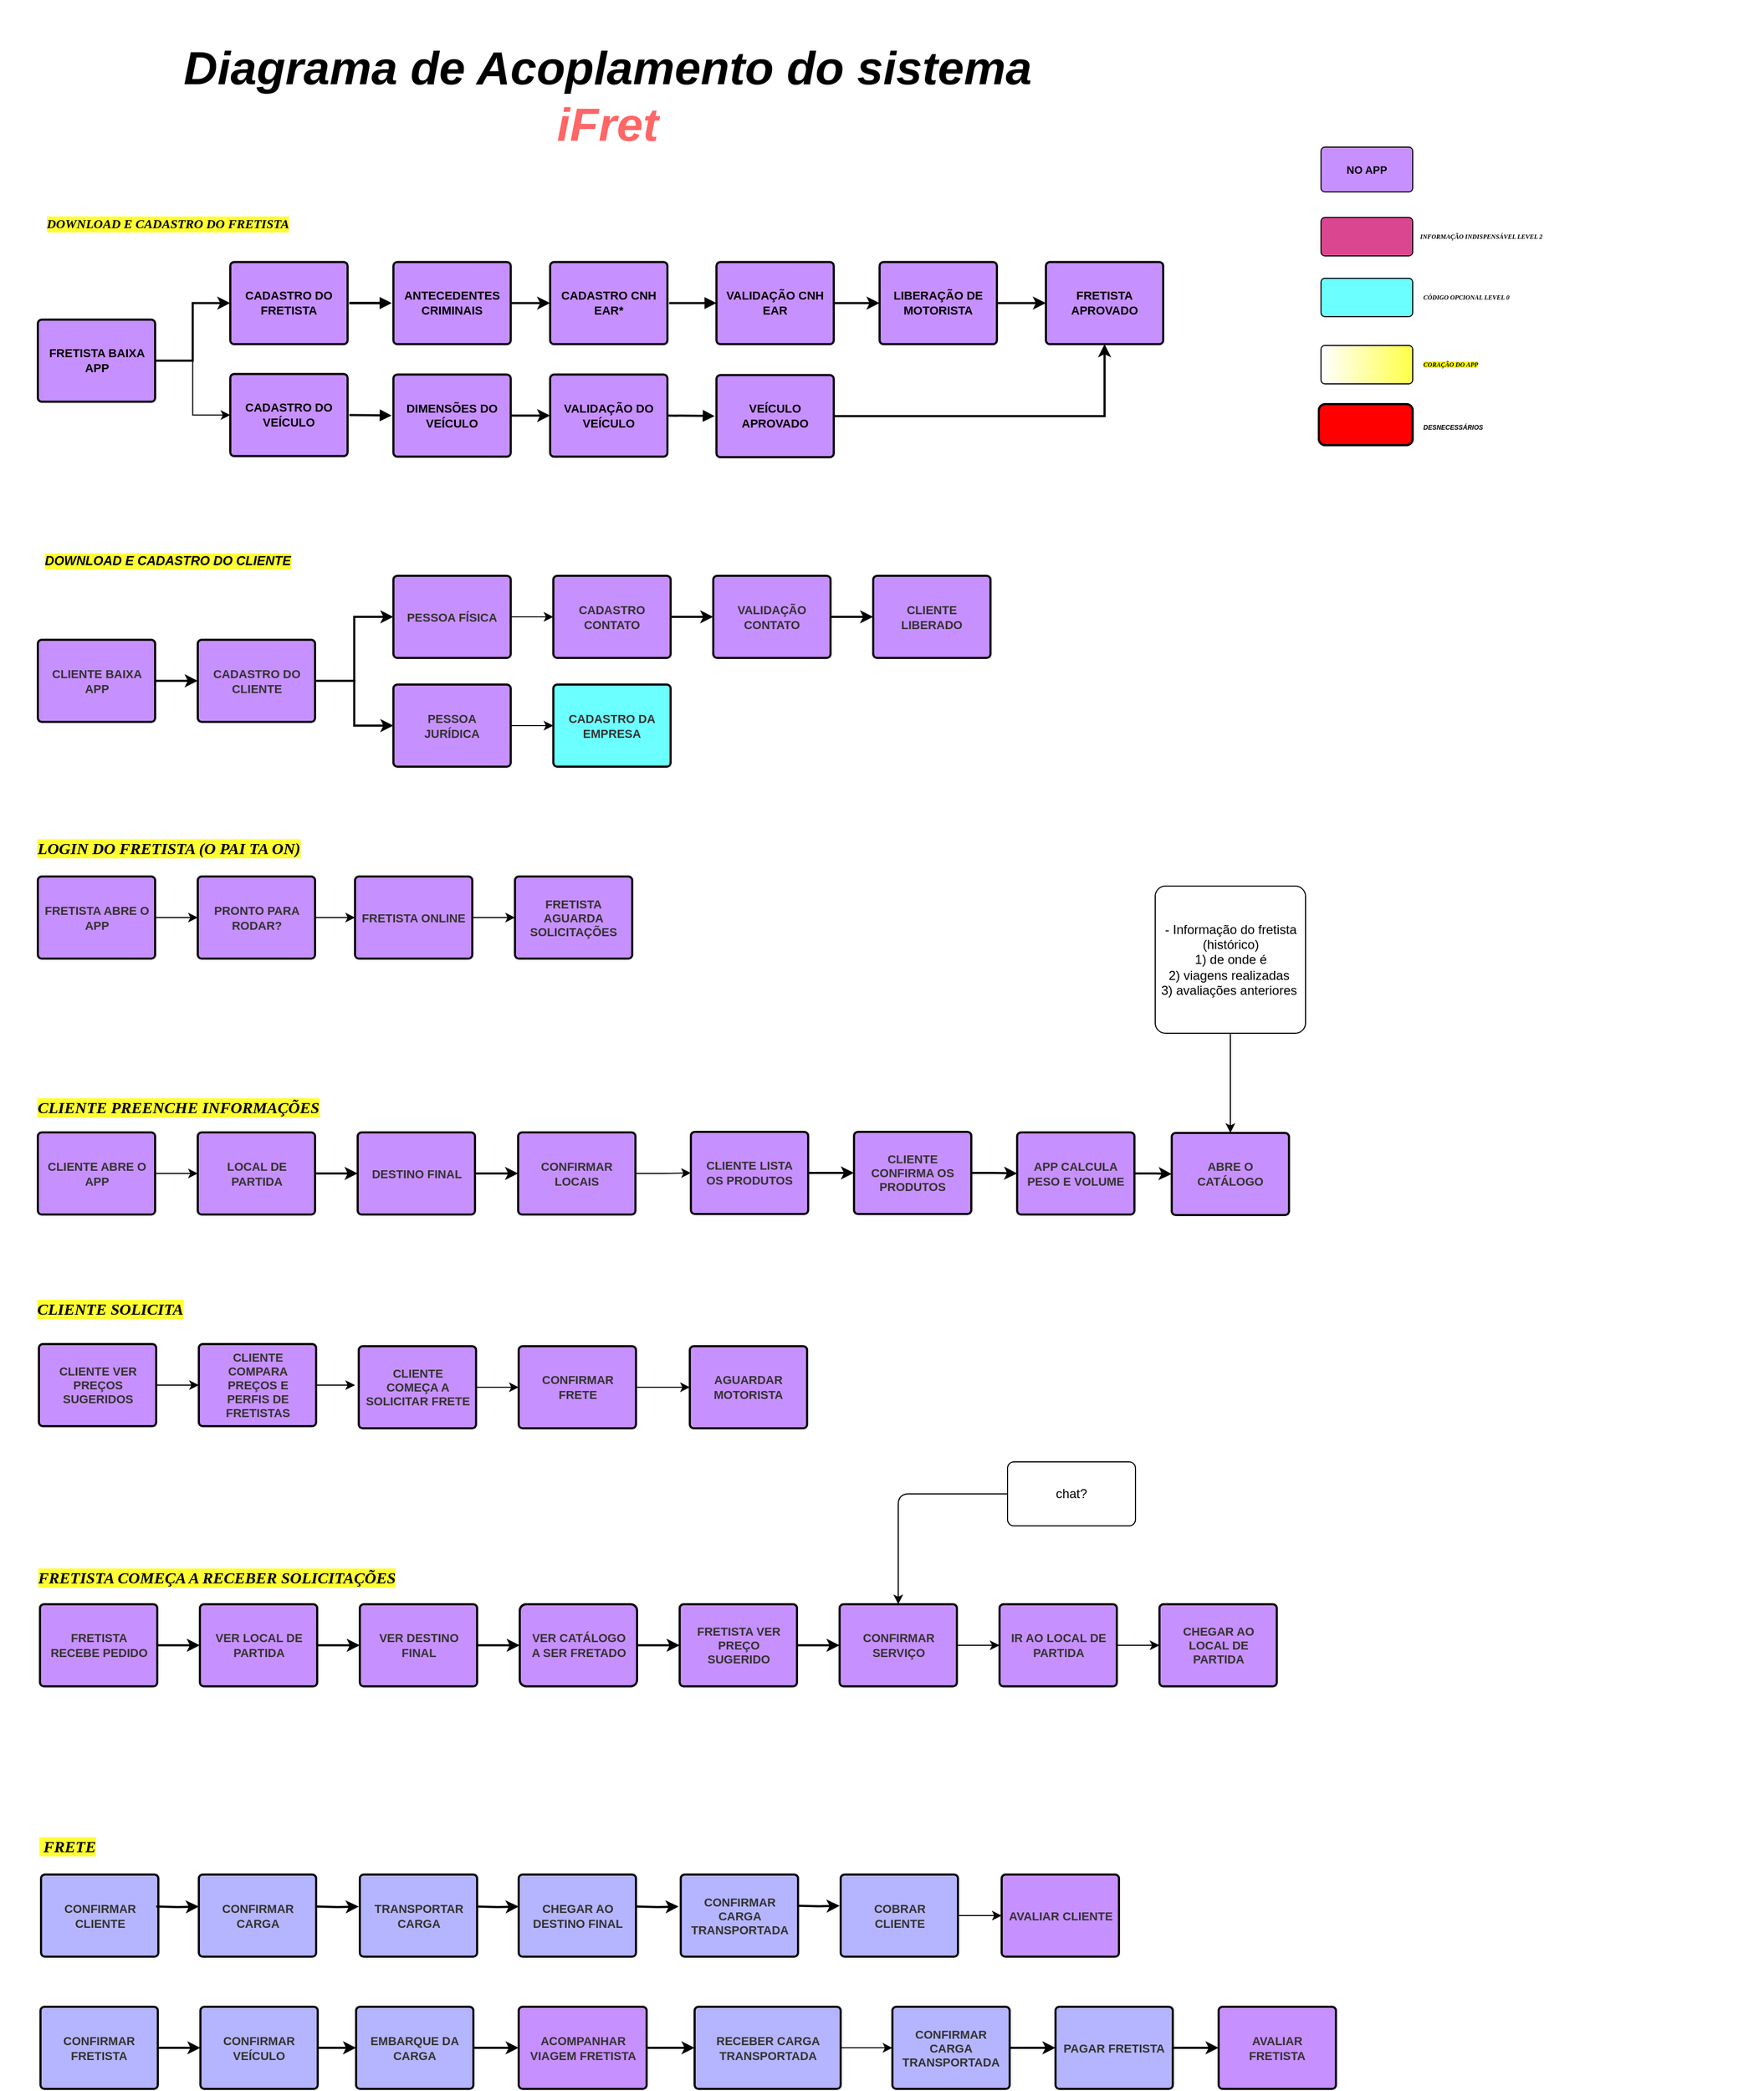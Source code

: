 <mxfile version="13.9.2" type="github">
  <diagram id="ZXrqioaMke-Y9P5PgKKp" name="Page-1">
    <mxGraphModel dx="1447" dy="1843" grid="1" gridSize="9" guides="1" tooltips="1" connect="1" arrows="1" fold="1" page="1" pageScale="1" pageWidth="850" pageHeight="1100" background="none" math="0" shadow="0">
      <root>
        <mxCell id="0" />
        <mxCell id="1" parent="0" />
        <mxCell id="lydl9CK-ZkPdSqsnDGM0-2" value="&lt;font style=&quot;font-size: 44px&quot;&gt;&lt;span style=&quot;font-size: 44px&quot;&gt;Diagrama de Acoplamento do sistema &lt;br&gt;&lt;font color=&quot;#ff6666&quot;&gt;iFret&lt;/font&gt;&lt;/span&gt;&lt;/font&gt;" style="text;html=1;strokeColor=none;fillColor=none;align=center;verticalAlign=middle;whiteSpace=wrap;rounded=0;fontSize=44;fontStyle=3" parent="1" vertex="1">
          <mxGeometry x="195" y="-957" width="822" height="180" as="geometry" />
        </mxCell>
        <mxCell id="_9A46UjWHR56a_WUUn8J-1" value="" style="group" parent="1" vertex="1" connectable="0">
          <mxGeometry x="74" y="765" width="1233" height="227" as="geometry" />
        </mxCell>
        <UserObject label="CONFIRMAR CLIENTE" lucidchartObjectId="5~wK7thumvDX" id="q79SqbMXwKp4XREql4Sq-17">
          <mxCell style="html=1;whiteSpace=wrap;;whiteSpace=wrap;fontSize=11;fontColor=#333333;fontStyle=1;spacing=7;strokeOpacity=100;fillOpacity=72;absoluteArcSize=1;arcSize=7.2;strokeWidth=2;align=center;rounded=1;fillColor=#9999FF;" parent="_9A46UjWHR56a_WUUn8J-1" vertex="1" zOrder="64">
            <mxGeometry x="0.5" y="36" width="110" height="77" as="geometry" />
          </mxCell>
        </UserObject>
        <mxCell id="q79SqbMXwKp4XREql4Sq-18" style="edgeStyle=orthogonalEdgeStyle;orthogonalLoop=1;jettySize=auto;html=1;exitX=1;exitY=0.5;exitDx=0;exitDy=0;entryX=0;entryY=0.5;entryDx=0;entryDy=0;strokeWidth=2;fontSize=11;fillColor=#B266FF;curved=1;" parent="_9A46UjWHR56a_WUUn8J-1" edge="1">
          <mxGeometry relative="1" as="geometry">
            <mxPoint x="108.5" y="66.0" as="sourcePoint" />
            <mxPoint x="148.5" y="66.0" as="targetPoint" />
          </mxGeometry>
        </mxCell>
        <UserObject label="CONFIRMAR CARGA" lucidchartObjectId="5~wK7thumvDX" id="q79SqbMXwKp4XREql4Sq-19">
          <mxCell style="html=1;whiteSpace=wrap;;whiteSpace=wrap;fontSize=11;fontColor=#333333;fontStyle=1;spacing=7;strokeOpacity=100;fillOpacity=72;absoluteArcSize=1;arcSize=7.2;strokeWidth=2;align=center;rounded=1;fillColor=#9999FF;" parent="_9A46UjWHR56a_WUUn8J-1" vertex="1" zOrder="64">
            <mxGeometry x="148.5" y="36" width="110" height="77" as="geometry" />
          </mxCell>
        </UserObject>
        <mxCell id="q79SqbMXwKp4XREql4Sq-20" style="edgeStyle=orthogonalEdgeStyle;orthogonalLoop=1;jettySize=auto;html=1;exitX=1;exitY=0.5;exitDx=0;exitDy=0;entryX=0;entryY=0.5;entryDx=0;entryDy=0;strokeWidth=2;fontSize=11;fillColor=#B266FF;curved=1;" parent="_9A46UjWHR56a_WUUn8J-1" edge="1">
          <mxGeometry relative="1" as="geometry">
            <mxPoint x="258.5" y="66.0" as="sourcePoint" />
            <mxPoint x="298.5" y="66.0" as="targetPoint" />
          </mxGeometry>
        </mxCell>
        <UserObject label="TRANSPORTAR CARGA" lucidchartObjectId="5~wK7thumvDX" id="q79SqbMXwKp4XREql4Sq-21">
          <mxCell style="html=1;whiteSpace=wrap;;whiteSpace=wrap;fontSize=11;fontColor=#333333;fontStyle=1;spacing=7;strokeOpacity=100;fillOpacity=72;absoluteArcSize=1;arcSize=7.2;strokeWidth=2;align=center;rounded=1;gradientDirection=east;fillColor=#9999FF;" parent="_9A46UjWHR56a_WUUn8J-1" vertex="1" zOrder="64">
            <mxGeometry x="299.5" y="36" width="110" height="77" as="geometry" />
          </mxCell>
        </UserObject>
        <mxCell id="q79SqbMXwKp4XREql4Sq-22" style="edgeStyle=orthogonalEdgeStyle;orthogonalLoop=1;jettySize=auto;html=1;exitX=1;exitY=0.5;exitDx=0;exitDy=0;entryX=0;entryY=0.5;entryDx=0;entryDy=0;strokeWidth=2;fontSize=11;fillColor=#B266FF;curved=1;" parent="_9A46UjWHR56a_WUUn8J-1" edge="1">
          <mxGeometry relative="1" as="geometry">
            <mxPoint x="408.5" y="66.0" as="sourcePoint" />
            <mxPoint x="448.5" y="66.0" as="targetPoint" />
          </mxGeometry>
        </mxCell>
        <UserObject label="CHEGAR AO DESTINO FINAL" lucidchartObjectId="5~wK7thumvDX" id="q79SqbMXwKp4XREql4Sq-23">
          <mxCell style="html=1;whiteSpace=wrap;;whiteSpace=wrap;fontSize=11;fontColor=#333333;fontStyle=1;spacing=7;strokeOpacity=100;fillOpacity=72;absoluteArcSize=1;arcSize=7.2;strokeWidth=2;align=center;rounded=1;gradientDirection=east;fillColor=#9999FF;" parent="_9A46UjWHR56a_WUUn8J-1" vertex="1" zOrder="64">
            <mxGeometry x="448.5" y="36" width="110" height="77" as="geometry" />
          </mxCell>
        </UserObject>
        <mxCell id="q79SqbMXwKp4XREql4Sq-24" style="edgeStyle=orthogonalEdgeStyle;orthogonalLoop=1;jettySize=auto;html=1;exitX=1;exitY=0.5;exitDx=0;exitDy=0;entryX=0;entryY=0.5;entryDx=0;entryDy=0;strokeWidth=2;fontSize=11;fillColor=#B266FF;curved=1;" parent="_9A46UjWHR56a_WUUn8J-1" edge="1">
          <mxGeometry relative="1" as="geometry">
            <mxPoint x="558.5" y="66.0" as="sourcePoint" />
            <mxPoint x="598.5" y="66.0" as="targetPoint" />
          </mxGeometry>
        </mxCell>
        <UserObject label="CONFIRMAR CARGA TRANSPORTADA" lucidchartObjectId="5~wK7thumvDX" id="q79SqbMXwKp4XREql4Sq-25">
          <mxCell style="html=1;whiteSpace=wrap;;whiteSpace=wrap;fontSize=11;fontColor=#333333;fontStyle=1;spacing=7;strokeOpacity=100;fillOpacity=72;absoluteArcSize=1;arcSize=7.2;strokeWidth=2;align=center;rounded=1;fillColor=#9999FF;" parent="_9A46UjWHR56a_WUUn8J-1" vertex="1" zOrder="64">
            <mxGeometry x="600.5" y="36" width="110" height="77" as="geometry" />
          </mxCell>
        </UserObject>
        <mxCell id="LC3gS2kCTgs_xtCmDAWY-1" value="&lt;span&gt;&lt;font style=&quot;font-size: 15px&quot;&gt;&amp;nbsp;FRETE&lt;br&gt;&lt;/font&gt;&lt;/span&gt;" style="text;html=1;align=center;verticalAlign=middle;resizable=0;points=[];autosize=1;fontFamily=Times New Roman;fontStyle=3;labelBackgroundColor=#FFFF33;strokeWidth=2;" parent="_9A46UjWHR56a_WUUn8J-1" vertex="1">
          <mxGeometry x="-11" width="72" height="18" as="geometry" />
        </mxCell>
        <mxCell id="LC3gS2kCTgs_xtCmDAWY-2" style="edgeStyle=orthogonalEdgeStyle;orthogonalLoop=1;jettySize=auto;html=1;exitX=1;exitY=0.5;exitDx=0;exitDy=0;entryX=0;entryY=0.5;entryDx=0;entryDy=0;strokeWidth=2;fontSize=11;fillColor=#B266FF;curved=1;" parent="_9A46UjWHR56a_WUUn8J-1" edge="1">
          <mxGeometry relative="1" as="geometry">
            <mxPoint x="709.5" y="65.29" as="sourcePoint" />
            <mxPoint x="749.5" y="65.29" as="targetPoint" />
          </mxGeometry>
        </mxCell>
        <mxCell id="r3LLLDUIKtX1h_sw6sCI-16" style="edgeStyle=orthogonalEdgeStyle;rounded=0;orthogonalLoop=1;jettySize=auto;html=1;exitX=1;exitY=0.5;exitDx=0;exitDy=0;entryX=0;entryY=0.5;entryDx=0;entryDy=0;fontSize=11;" parent="_9A46UjWHR56a_WUUn8J-1" source="LC3gS2kCTgs_xtCmDAWY-3" target="LC3gS2kCTgs_xtCmDAWY-18" edge="1">
          <mxGeometry relative="1" as="geometry" />
        </mxCell>
        <UserObject label="COBRAR CLIENTE" lucidchartObjectId="5~wK7thumvDX" id="LC3gS2kCTgs_xtCmDAWY-3">
          <mxCell style="html=1;whiteSpace=wrap;;whiteSpace=wrap;fontSize=11;fontColor=#333333;fontStyle=1;spacing=7;strokeOpacity=100;fillOpacity=72;absoluteArcSize=1;arcSize=7.2;strokeWidth=2;align=center;rounded=1;fillColor=#9999FF;" parent="_9A46UjWHR56a_WUUn8J-1" vertex="1" zOrder="64">
            <mxGeometry x="750.5" y="36" width="110" height="77" as="geometry" />
          </mxCell>
        </UserObject>
        <UserObject label="CONFIRMAR VEÍCULO" lucidchartObjectId="d~wKO_Ew.pH2" id="LC3gS2kCTgs_xtCmDAWY-5">
          <mxCell style="html=1;whiteSpace=wrap;;whiteSpace=wrap;fontSize=11;fontColor=#333333;fontStyle=1;spacing=7;strokeOpacity=100;fillOpacity=72;absoluteArcSize=1;arcSize=7.2;strokeWidth=2;rounded=1;fillColor=#9999FF;" parent="_9A46UjWHR56a_WUUn8J-1" vertex="1" zOrder="61">
            <mxGeometry x="150" y="160" width="110" height="77" as="geometry" />
          </mxCell>
        </UserObject>
        <UserObject label="EMBARQUE DA CARGA" lucidchartObjectId="5~wK7thumvDX" id="LC3gS2kCTgs_xtCmDAWY-6">
          <mxCell style="html=1;whiteSpace=wrap;;whiteSpace=wrap;fontSize=11;fontColor=#333333;fontStyle=1;spacing=7;strokeOpacity=100;fillOpacity=72;absoluteArcSize=1;arcSize=7.2;strokeWidth=2;rounded=1;fillColor=#9999FF;" parent="_9A46UjWHR56a_WUUn8J-1" vertex="1" zOrder="64">
            <mxGeometry x="296" y="160" width="110" height="77" as="geometry" />
          </mxCell>
        </UserObject>
        <mxCell id="LC3gS2kCTgs_xtCmDAWY-4" style="edgeStyle=orthogonalEdgeStyle;orthogonalLoop=1;jettySize=auto;html=1;exitX=1;exitY=0.5;exitDx=0;exitDy=0;entryX=0;entryY=0.5;entryDx=0;entryDy=0;strokeWidth=2;fontSize=11;fillColor=#B266FF;curved=1;" parent="_9A46UjWHR56a_WUUn8J-1" source="LC3gS2kCTgs_xtCmDAWY-5" target="LC3gS2kCTgs_xtCmDAWY-6" edge="1">
          <mxGeometry relative="1" as="geometry" />
        </mxCell>
        <mxCell id="LC3gS2kCTgs_xtCmDAWY-7" style="edgeStyle=orthogonalEdgeStyle;orthogonalLoop=1;jettySize=auto;html=1;exitX=1;exitY=0.5;exitDx=0;exitDy=0;entryX=0;entryY=0.5;entryDx=0;entryDy=0;curved=1;strokeWidth=2;fontSize=11;" parent="_9A46UjWHR56a_WUUn8J-1" source="LC3gS2kCTgs_xtCmDAWY-8" target="LC3gS2kCTgs_xtCmDAWY-5" edge="1">
          <mxGeometry relative="1" as="geometry" />
        </mxCell>
        <UserObject label="CONFIRMAR FRETISTA" lucidchartObjectId="5~wK7thumvDX" id="LC3gS2kCTgs_xtCmDAWY-8">
          <mxCell style="html=1;whiteSpace=wrap;;whiteSpace=wrap;fontSize=11;fontColor=#333333;fontStyle=1;spacing=7;strokeOpacity=100;fillOpacity=72;absoluteArcSize=1;arcSize=7.2;strokeWidth=2;rounded=1;gradientDirection=east;fillColor=#9999FF;" parent="_9A46UjWHR56a_WUUn8J-1" vertex="1" zOrder="64">
            <mxGeometry y="160" width="110" height="77" as="geometry" />
          </mxCell>
        </UserObject>
        <UserObject label="ACOMPANHAR VIAGEM FRETISTA" lucidchartObjectId="d~wKO_Ew.pH2" id="LC3gS2kCTgs_xtCmDAWY-10">
          <mxCell style="html=1;whiteSpace=wrap;;whiteSpace=wrap;fontSize=11;fontColor=#333333;fontStyle=1;spacing=7;strokeOpacity=100;fillOpacity=72;absoluteArcSize=1;arcSize=7.2;fillColor=#B266FF;strokeWidth=2;rounded=1;" parent="_9A46UjWHR56a_WUUn8J-1" vertex="1" zOrder="61">
            <mxGeometry x="448.5" y="160" width="120" height="77" as="geometry" />
          </mxCell>
        </UserObject>
        <mxCell id="EiOqhJgpfhrRnLZbss4f-4" value="" style="edgeStyle=orthogonalEdgeStyle;rounded=0;orthogonalLoop=1;jettySize=auto;html=1;strokeColor=#000000;strokeWidth=2;fontSize=11;" parent="_9A46UjWHR56a_WUUn8J-1" source="LC3gS2kCTgs_xtCmDAWY-6" target="LC3gS2kCTgs_xtCmDAWY-10" edge="1">
          <mxGeometry relative="1" as="geometry" />
        </mxCell>
        <mxCell id="VlEH_Ozh7a5a1OLnvY-m-17" style="edgeStyle=orthogonalEdgeStyle;rounded=0;orthogonalLoop=1;jettySize=auto;html=1;entryX=0;entryY=0.5;entryDx=0;entryDy=0;fontSize=11;" parent="_9A46UjWHR56a_WUUn8J-1" source="LC3gS2kCTgs_xtCmDAWY-11" target="LC3gS2kCTgs_xtCmDAWY-19" edge="1">
          <mxGeometry relative="1" as="geometry" />
        </mxCell>
        <UserObject label="RECEBER CARGA TRANSPORTADA" lucidchartObjectId="5~wK7thumvDX" id="LC3gS2kCTgs_xtCmDAWY-11">
          <mxCell style="html=1;whiteSpace=wrap;;whiteSpace=wrap;fontSize=11;fontColor=#333333;fontStyle=1;spacing=7;strokeOpacity=100;fillOpacity=72;absoluteArcSize=1;arcSize=7.2;strokeWidth=2;rounded=1;fillColor=#9999FF;" parent="_9A46UjWHR56a_WUUn8J-1" vertex="1" zOrder="64">
            <mxGeometry x="613.5" y="160" width="137" height="77" as="geometry" />
          </mxCell>
        </UserObject>
        <mxCell id="LC3gS2kCTgs_xtCmDAWY-9" style="edgeStyle=orthogonalEdgeStyle;orthogonalLoop=1;jettySize=auto;html=1;exitX=1;exitY=0.5;exitDx=0;exitDy=0;entryX=0;entryY=0.5;entryDx=0;entryDy=0;strokeWidth=2;fontSize=11;fillColor=#B266FF;curved=1;" parent="_9A46UjWHR56a_WUUn8J-1" source="LC3gS2kCTgs_xtCmDAWY-10" target="LC3gS2kCTgs_xtCmDAWY-11" edge="1">
          <mxGeometry relative="1" as="geometry" />
        </mxCell>
        <UserObject label="PAGAR FRETISTA" lucidchartObjectId="5~wK7thumvDX" id="LC3gS2kCTgs_xtCmDAWY-14">
          <mxCell style="html=1;whiteSpace=wrap;;whiteSpace=wrap;fontSize=11;fontColor=#333333;fontStyle=1;spacing=7;strokeOpacity=100;fillOpacity=72;absoluteArcSize=1;arcSize=7.2;strokeWidth=2;rounded=1;fillColor=#9999FF;" parent="_9A46UjWHR56a_WUUn8J-1" vertex="1" zOrder="64">
            <mxGeometry x="952" y="160" width="110" height="77" as="geometry" />
          </mxCell>
        </UserObject>
        <mxCell id="LC3gS2kCTgs_xtCmDAWY-15" style="edgeStyle=orthogonalEdgeStyle;orthogonalLoop=1;jettySize=auto;html=1;exitX=1;exitY=0.5;exitDx=0;exitDy=0;entryX=0;entryY=0.5;entryDx=0;entryDy=0;strokeWidth=2;fontSize=11;fillColor=#B266FF;curved=1;" parent="_9A46UjWHR56a_WUUn8J-1" source="LC3gS2kCTgs_xtCmDAWY-14" target="LC3gS2kCTgs_xtCmDAWY-16" edge="1">
          <mxGeometry relative="1" as="geometry">
            <mxPoint x="1089.5" y="190" as="sourcePoint" />
          </mxGeometry>
        </mxCell>
        <UserObject label="AVALIAR FRETISTA" lucidchartObjectId="5~wK7thumvDX" id="LC3gS2kCTgs_xtCmDAWY-16">
          <mxCell style="html=1;whiteSpace=wrap;;whiteSpace=wrap;fontSize=11;fontColor=#333333;fontStyle=1;spacing=7;strokeOpacity=100;fillOpacity=72;absoluteArcSize=1;arcSize=7.2;fillColor=#B266FF;strokeWidth=2;rounded=1;gradientDirection=east;" parent="_9A46UjWHR56a_WUUn8J-1" vertex="1" zOrder="64">
            <mxGeometry x="1105" y="160" width="110" height="77" as="geometry" />
          </mxCell>
        </UserObject>
        <UserObject label="AVALIAR CLIENTE" lucidchartObjectId="5~wK7thumvDX" id="LC3gS2kCTgs_xtCmDAWY-18">
          <mxCell style="html=1;whiteSpace=wrap;;whiteSpace=wrap;fontSize=11;fontColor=#333333;fontStyle=1;spacing=7;strokeOpacity=100;fillOpacity=72;absoluteArcSize=1;arcSize=7.2;strokeWidth=2;rounded=1;fillColor=#B266FF;" parent="_9A46UjWHR56a_WUUn8J-1" vertex="1" zOrder="64">
            <mxGeometry x="901.5" y="36" width="110" height="77" as="geometry" />
          </mxCell>
        </UserObject>
        <UserObject label="CONFIRMAR CARGA TRANSPORTADA" lucidchartObjectId="5~wK7thumvDX" id="LC3gS2kCTgs_xtCmDAWY-19">
          <mxCell style="html=1;whiteSpace=wrap;;whiteSpace=wrap;fontSize=11;fontColor=#333333;fontStyle=1;spacing=7;strokeOpacity=100;fillOpacity=72;absoluteArcSize=1;arcSize=7.2;strokeWidth=2;align=center;rounded=1;fillColor=#9999FF;" parent="_9A46UjWHR56a_WUUn8J-1" vertex="1" zOrder="64">
            <mxGeometry x="799" y="160" width="110" height="77" as="geometry" />
          </mxCell>
        </UserObject>
        <mxCell id="LC3gS2kCTgs_xtCmDAWY-13" style="edgeStyle=orthogonalEdgeStyle;orthogonalLoop=1;jettySize=auto;html=1;exitX=1;exitY=0.5;exitDx=0;exitDy=0;entryX=0;entryY=0.5;entryDx=0;entryDy=0;strokeWidth=2;fontSize=11;fillColor=#B266FF;curved=1;" parent="_9A46UjWHR56a_WUUn8J-1" source="LC3gS2kCTgs_xtCmDAWY-19" target="LC3gS2kCTgs_xtCmDAWY-14" edge="1">
          <mxGeometry relative="1" as="geometry">
            <mxPoint x="755" y="190" as="sourcePoint" />
          </mxGeometry>
        </mxCell>
        <mxCell id="_9A46UjWHR56a_WUUn8J-2" value="" style="group;rounded=0;" parent="1" vertex="1" connectable="0">
          <mxGeometry x="73.5" y="414" width="1311.5" height="257" as="geometry" />
        </mxCell>
        <UserObject label="VER LOCAL DE PARTIDA" lucidchartObjectId="d~wKO_Ew.pH2" id="q79SqbMXwKp4XREql4Sq-6">
          <mxCell style="html=1;whiteSpace=wrap;;whiteSpace=wrap;fontSize=11;fontColor=#333333;fontStyle=1;spacing=7;strokeOpacity=100;fillOpacity=72;absoluteArcSize=1;arcSize=7.2;fillColor=#B266FF;strokeWidth=2;rounded=1;" parent="_9A46UjWHR56a_WUUn8J-2" vertex="1" zOrder="61">
            <mxGeometry x="150" y="133.5" width="110" height="77" as="geometry" />
          </mxCell>
        </UserObject>
        <UserObject label="VER DESTINO FINAL" lucidchartObjectId="5~wK7thumvDX" id="q79SqbMXwKp4XREql4Sq-8">
          <mxCell style="html=1;whiteSpace=wrap;;whiteSpace=wrap;fontSize=11;fontColor=#333333;fontStyle=1;spacing=7;strokeOpacity=100;fillOpacity=72;absoluteArcSize=1;arcSize=7.2;fillColor=#B266FF;strokeWidth=2;rounded=1;" parent="_9A46UjWHR56a_WUUn8J-2" vertex="1" zOrder="64">
            <mxGeometry x="300" y="133.5" width="110" height="77" as="geometry" />
          </mxCell>
        </UserObject>
        <mxCell id="q79SqbMXwKp4XREql4Sq-5" style="edgeStyle=orthogonalEdgeStyle;orthogonalLoop=1;jettySize=auto;html=1;exitX=1;exitY=0.5;exitDx=0;exitDy=0;entryX=0;entryY=0.5;entryDx=0;entryDy=0;strokeWidth=2;fontSize=11;fillColor=#B266FF;curved=1;" parent="_9A46UjWHR56a_WUUn8J-2" source="q79SqbMXwKp4XREql4Sq-6" target="q79SqbMXwKp4XREql4Sq-8" edge="1">
          <mxGeometry relative="1" as="geometry" />
        </mxCell>
        <UserObject label="FRETISTA VER PREÇO SUGERIDO" lucidchartObjectId="d~wKO_Ew.pH2" id="q79SqbMXwKp4XREql4Sq-10">
          <mxCell style="html=1;whiteSpace=wrap;;whiteSpace=wrap;fontSize=11;fontColor=#333333;fontStyle=1;spacing=7;strokeOpacity=100;fillOpacity=72;absoluteArcSize=1;arcSize=7.2;fillColor=#B266FF;strokeWidth=2;rounded=1;gradientDirection=east;" parent="_9A46UjWHR56a_WUUn8J-2" vertex="1" zOrder="61">
            <mxGeometry x="600" y="133.5" width="110" height="77" as="geometry" />
          </mxCell>
        </UserObject>
        <mxCell id="r3LLLDUIKtX1h_sw6sCI-14" style="edgeStyle=orthogonalEdgeStyle;rounded=0;orthogonalLoop=1;jettySize=auto;html=1;exitX=1;exitY=0.5;exitDx=0;exitDy=0;entryX=0;entryY=0.5;entryDx=0;entryDy=0;fontSize=11;" parent="_9A46UjWHR56a_WUUn8J-2" source="q79SqbMXwKp4XREql4Sq-11" target="q79SqbMXwKp4XREql4Sq-13" edge="1">
          <mxGeometry relative="1" as="geometry" />
        </mxCell>
        <UserObject label="CONFIRMAR SERVIÇO" lucidchartObjectId="5~wK7thumvDX" id="q79SqbMXwKp4XREql4Sq-11">
          <mxCell style="html=1;whiteSpace=wrap;;whiteSpace=wrap;fontSize=11;fontColor=#333333;fontStyle=1;spacing=7;strokeOpacity=100;fillOpacity=72;absoluteArcSize=1;arcSize=7.2;strokeWidth=2;align=center;rounded=1;gradientDirection=east;fillColor=#B266FF;" parent="_9A46UjWHR56a_WUUn8J-2" vertex="1" zOrder="64">
            <mxGeometry x="750" y="133.5" width="110" height="77" as="geometry" />
          </mxCell>
        </UserObject>
        <mxCell id="q79SqbMXwKp4XREql4Sq-9" style="edgeStyle=orthogonalEdgeStyle;orthogonalLoop=1;jettySize=auto;html=1;exitX=1;exitY=0.5;exitDx=0;exitDy=0;entryX=0;entryY=0.5;entryDx=0;entryDy=0;strokeWidth=2;fontSize=11;fillColor=#B266FF;curved=1;" parent="_9A46UjWHR56a_WUUn8J-2" source="q79SqbMXwKp4XREql4Sq-10" target="q79SqbMXwKp4XREql4Sq-11" edge="1">
          <mxGeometry relative="1" as="geometry" />
        </mxCell>
        <mxCell id="r3LLLDUIKtX1h_sw6sCI-15" style="edgeStyle=orthogonalEdgeStyle;rounded=0;orthogonalLoop=1;jettySize=auto;html=1;exitX=1;exitY=0.5;exitDx=0;exitDy=0;entryX=0;entryY=0.5;entryDx=0;entryDy=0;fontSize=11;" parent="_9A46UjWHR56a_WUUn8J-2" source="q79SqbMXwKp4XREql4Sq-13" target="q79SqbMXwKp4XREql4Sq-46" edge="1">
          <mxGeometry relative="1" as="geometry" />
        </mxCell>
        <UserObject label="IR AO LOCAL DE PARTIDA" lucidchartObjectId="5~wK7thumvDX" id="q79SqbMXwKp4XREql4Sq-13">
          <mxCell style="html=1;whiteSpace=wrap;;whiteSpace=wrap;fontSize=11;fontColor=#333333;fontStyle=1;spacing=7;strokeOpacity=100;fillOpacity=72;absoluteArcSize=1;arcSize=7.2;strokeWidth=2;align=center;rounded=1;fillColor=#B266FF;gradientDirection=east;" parent="_9A46UjWHR56a_WUUn8J-2" vertex="1" zOrder="64">
            <mxGeometry x="900" y="133.5" width="110" height="77" as="geometry" />
          </mxCell>
        </UserObject>
        <mxCell id="q79SqbMXwKp4XREql4Sq-16" style="edgeStyle=orthogonalEdgeStyle;orthogonalLoop=1;jettySize=auto;html=1;exitX=1;exitY=0.5;exitDx=0;exitDy=0;entryX=0;entryY=0.5;entryDx=0;entryDy=0;curved=1;strokeWidth=2;fontSize=11;" parent="_9A46UjWHR56a_WUUn8J-2" source="q79SqbMXwKp4XREql4Sq-15" target="q79SqbMXwKp4XREql4Sq-6" edge="1">
          <mxGeometry relative="1" as="geometry" />
        </mxCell>
        <UserObject label="FRETISTA RECEBE PEDIDO" lucidchartObjectId="5~wK7thumvDX" id="q79SqbMXwKp4XREql4Sq-15">
          <mxCell style="html=1;whiteSpace=wrap;;whiteSpace=wrap;fontSize=11;fontColor=#333333;fontStyle=1;spacing=7;strokeOpacity=100;fillOpacity=72;absoluteArcSize=1;arcSize=7.2;fillColor=#B266FF;strokeWidth=2;rounded=1;gradientDirection=east;" parent="_9A46UjWHR56a_WUUn8J-2" vertex="1" zOrder="64">
            <mxGeometry y="133.5" width="110" height="77" as="geometry" />
          </mxCell>
        </UserObject>
        <UserObject label="VER CATÁLOGO A SER FRETADO" lucidchartObjectId="d~wKO_Ew.pH2" id="q79SqbMXwKp4XREql4Sq-29">
          <mxCell style="html=1;whiteSpace=wrap;;whiteSpace=wrap;fontSize=11;fontColor=#333333;fontStyle=1;spacing=7;strokeOpacity=100;fillOpacity=72;absoluteArcSize=1;arcSize=12;strokeWidth=2;rounded=1;fillColor=#B266FF;" parent="_9A46UjWHR56a_WUUn8J-2" vertex="1" zOrder="61">
            <mxGeometry x="450" y="133.5" width="110" height="77" as="geometry" />
          </mxCell>
        </UserObject>
        <mxCell id="q79SqbMXwKp4XREql4Sq-7" style="edgeStyle=orthogonalEdgeStyle;orthogonalLoop=1;jettySize=auto;html=1;exitX=1;exitY=0.5;exitDx=0;exitDy=0;entryX=0;entryY=0.5;entryDx=0;entryDy=0;strokeWidth=2;fontSize=11;fillColor=#B266FF;curved=1;" parent="_9A46UjWHR56a_WUUn8J-2" source="q79SqbMXwKp4XREql4Sq-29" target="q79SqbMXwKp4XREql4Sq-10" edge="1">
          <mxGeometry relative="1" as="geometry" />
        </mxCell>
        <mxCell id="q79SqbMXwKp4XREql4Sq-30" style="edgeStyle=orthogonalEdgeStyle;orthogonalLoop=1;jettySize=auto;html=1;exitX=1;exitY=0.5;exitDx=0;exitDy=0;entryX=0;entryY=0.5;entryDx=0;entryDy=0;strokeWidth=2;fontSize=3;fillColor=#B266FF;curved=1;" parent="_9A46UjWHR56a_WUUn8J-2" source="q79SqbMXwKp4XREql4Sq-8" target="q79SqbMXwKp4XREql4Sq-29" edge="1">
          <mxGeometry relative="1" as="geometry">
            <mxPoint x="410" y="163.5" as="sourcePoint" />
            <mxPoint x="600" y="163.5" as="targetPoint" />
          </mxGeometry>
        </mxCell>
        <UserObject label="CHEGAR AO LOCAL DE PARTIDA" lucidchartObjectId="5~wK7thumvDX" id="q79SqbMXwKp4XREql4Sq-46">
          <mxCell style="html=1;whiteSpace=wrap;;whiteSpace=wrap;fontSize=11;fontColor=#333333;fontStyle=1;spacing=7;strokeOpacity=100;fillOpacity=72;absoluteArcSize=1;arcSize=7.2;strokeWidth=2;align=center;rounded=1;fillColor=#B266FF;gradientDirection=east;" parent="_9A46UjWHR56a_WUUn8J-2" vertex="1" zOrder="64">
            <mxGeometry x="1050" y="133.5" width="110" height="77" as="geometry" />
          </mxCell>
        </UserObject>
        <mxCell id="VlEH_Ozh7a5a1OLnvY-m-8" value="&lt;span style=&quot;font-size: 15px&quot;&gt;FRETISTA COMEÇA A RECEBER SOLICITAÇÕES&lt;/span&gt;" style="text;html=1;align=center;verticalAlign=middle;resizable=0;points=[];autosize=1;fontFamily=Times New Roman;fontStyle=3;labelBackgroundColor=#FFFF33;strokeWidth=2;" parent="_9A46UjWHR56a_WUUn8J-2" vertex="1">
          <mxGeometry x="-10.5" y="99" width="351" height="18" as="geometry" />
        </mxCell>
        <mxCell id="5zUM4UfGwmeXMXti6Oat-2" style="edgeStyle=orthogonalEdgeStyle;rounded=1;orthogonalLoop=1;jettySize=auto;html=1;exitX=0;exitY=0.5;exitDx=0;exitDy=0;entryX=0.5;entryY=0;entryDx=0;entryDy=0;" parent="_9A46UjWHR56a_WUUn8J-2" source="5zUM4UfGwmeXMXti6Oat-1" target="q79SqbMXwKp4XREql4Sq-11" edge="1">
          <mxGeometry relative="1" as="geometry" />
        </mxCell>
        <mxCell id="5zUM4UfGwmeXMXti6Oat-1" value="chat?" style="rounded=1;whiteSpace=wrap;html=1;arcSize=10;" parent="_9A46UjWHR56a_WUUn8J-2" vertex="1">
          <mxGeometry x="907.5" width="120" height="60" as="geometry" />
        </mxCell>
        <mxCell id="_9A46UjWHR56a_WUUn8J-3" value="" style="group" parent="1" vertex="1" connectable="0">
          <mxGeometry x="71.5" y="-75" width="1014.5" height="248" as="geometry" />
        </mxCell>
        <mxCell id="VlEH_Ozh7a5a1OLnvY-m-6" style="edgeStyle=orthogonalEdgeStyle;rounded=0;orthogonalLoop=1;jettySize=auto;html=1;exitX=1;exitY=0.5;exitDx=0;exitDy=0;entryX=0;entryY=0.5;entryDx=0;entryDy=0;fontSize=11;" parent="_9A46UjWHR56a_WUUn8J-3" source="2FagUGivekg9gJh4EhXs-40" target="2FagUGivekg9gJh4EhXs-68" edge="1">
          <mxGeometry relative="1" as="geometry" />
        </mxCell>
        <UserObject label="CLIENTE ABRE O APP" lucidchartObjectId="d~wKO_Ew.pH2" id="2FagUGivekg9gJh4EhXs-40">
          <mxCell style="html=1;whiteSpace=wrap;;whiteSpace=wrap;fontSize=11;fontColor=#333333;fontStyle=1;spacing=7;strokeOpacity=100;fillOpacity=72;absoluteArcSize=1;arcSize=7.2;strokeWidth=2;rounded=1;gradientDirection=east;fillColor=#B266FF;" parent="_9A46UjWHR56a_WUUn8J-3" vertex="1" zOrder="61">
            <mxGeometry y="180" width="110" height="77" as="geometry" />
          </mxCell>
        </UserObject>
        <UserObject label="ABRE O CATÁLOGO" lucidchartObjectId="5~wK7thumvDX" id="2FagUGivekg9gJh4EhXs-42">
          <mxCell style="html=1;whiteSpace=wrap;;whiteSpace=wrap;fontSize=11;fontColor=#333333;fontStyle=1;spacing=7;strokeOpacity=100;fillOpacity=72;absoluteArcSize=1;arcSize=7.2;fillColor=#B266FF;strokeWidth=2;rounded=1;" parent="_9A46UjWHR56a_WUUn8J-3" vertex="1" zOrder="64">
            <mxGeometry x="1063.5" y="180.5" width="110" height="77" as="geometry" />
          </mxCell>
        </UserObject>
        <UserObject label="CLIENTE LISTA OS PRODUTOS" lucidchartObjectId="d~wKO_Ew.pH2" id="2FagUGivekg9gJh4EhXs-44">
          <mxCell style="html=1;whiteSpace=wrap;;whiteSpace=wrap;fontSize=11;fontColor=#333333;fontStyle=1;spacing=7;strokeOpacity=100;fillOpacity=72;absoluteArcSize=1;arcSize=7.2;strokeWidth=2;rounded=1;gradientDirection=east;fillColor=#B266FF;" parent="_9A46UjWHR56a_WUUn8J-3" vertex="1" zOrder="61">
            <mxGeometry x="612.5" y="179.5" width="110" height="77" as="geometry" />
          </mxCell>
        </UserObject>
        <UserObject label="&lt;span style=&quot;font-size: 11px;&quot;&gt;CLIENTE CONFIRMA OS PRODUTOS&lt;/span&gt;" lucidchartObjectId="5~wK7thumvDX" id="lydl9CK-ZkPdSqsnDGM0-40">
          <mxCell style="html=1;whiteSpace=wrap;;whiteSpace=wrap;fontSize=11;fontColor=#333333;fontStyle=1;spacing=7;strokeOpacity=100;fillOpacity=72;absoluteArcSize=1;arcSize=7.2;fillColor=#B266FF;strokeWidth=2;rounded=1;" parent="_9A46UjWHR56a_WUUn8J-3" vertex="1" zOrder="64">
            <mxGeometry x="765.5" y="179.5" width="110" height="77" as="geometry" />
          </mxCell>
        </UserObject>
        <mxCell id="lydl9CK-ZkPdSqsnDGM0-43" style="edgeStyle=orthogonalEdgeStyle;rounded=0;orthogonalLoop=1;jettySize=auto;html=1;entryX=0;entryY=0.5;entryDx=0;entryDy=0;strokeWidth=2;fontSize=11;" parent="_9A46UjWHR56a_WUUn8J-3" source="2FagUGivekg9gJh4EhXs-44" target="lydl9CK-ZkPdSqsnDGM0-40" edge="1">
          <mxGeometry relative="1" as="geometry" />
        </mxCell>
        <mxCell id="lydl9CK-ZkPdSqsnDGM0-45" style="edgeStyle=orthogonalEdgeStyle;rounded=0;orthogonalLoop=1;jettySize=auto;html=1;entryX=0;entryY=0.5;entryDx=0;entryDy=0;strokeWidth=2;fontSize=11;" parent="_9A46UjWHR56a_WUUn8J-3" source="lydl9CK-ZkPdSqsnDGM0-41" target="2FagUGivekg9gJh4EhXs-42" edge="1">
          <mxGeometry relative="1" as="geometry" />
        </mxCell>
        <UserObject label="APP CALCULA PESO E VOLUME" lucidchartObjectId="5~wK7thumvDX" id="lydl9CK-ZkPdSqsnDGM0-41">
          <mxCell style="html=1;whiteSpace=wrap;;whiteSpace=wrap;fontSize=11;fontColor=#333333;fontStyle=1;spacing=7;strokeOpacity=100;fillOpacity=72;absoluteArcSize=1;arcSize=7.2;fillColor=#B266FF;strokeWidth=2;rounded=1;" parent="_9A46UjWHR56a_WUUn8J-3" vertex="1" zOrder="64">
            <mxGeometry x="918.5" y="180" width="110" height="77" as="geometry" />
          </mxCell>
        </UserObject>
        <mxCell id="lydl9CK-ZkPdSqsnDGM0-44" style="edgeStyle=orthogonalEdgeStyle;rounded=0;orthogonalLoop=1;jettySize=auto;html=1;entryX=0;entryY=0.5;entryDx=0;entryDy=0;strokeWidth=2;fontSize=11;" parent="_9A46UjWHR56a_WUUn8J-3" source="lydl9CK-ZkPdSqsnDGM0-40" target="lydl9CK-ZkPdSqsnDGM0-41" edge="1">
          <mxGeometry relative="1" as="geometry" />
        </mxCell>
        <mxCell id="VlEH_Ozh7a5a1OLnvY-m-3" value="&lt;span style=&quot;font-size: 15px&quot;&gt;CLIENTE PREENCHE INFORMAÇÕES&lt;/span&gt;" style="text;html=1;align=center;verticalAlign=middle;resizable=0;points=[];autosize=1;fontFamily=Times New Roman;fontStyle=3;labelBackgroundColor=#FFFF33;strokeWidth=2;" parent="_9A46UjWHR56a_WUUn8J-3" vertex="1">
          <mxGeometry x="-8.5" y="147" width="279" height="18" as="geometry" />
        </mxCell>
        <UserObject label="LOCAL DE PARTIDA" lucidchartObjectId="d~wKO_Ew.pH2" id="2FagUGivekg9gJh4EhXs-68">
          <mxCell style="html=1;whiteSpace=wrap;;whiteSpace=wrap;fontSize=11;fontColor=#333333;fontStyle=1;spacing=7;strokeOpacity=100;fillOpacity=72;absoluteArcSize=1;arcSize=7.2;strokeWidth=2;rounded=1;gradientDirection=east;fillColor=#B266FF;" parent="_9A46UjWHR56a_WUUn8J-3" vertex="1" zOrder="61">
            <mxGeometry x="150" y="180" width="110" height="77" as="geometry" />
          </mxCell>
        </UserObject>
        <UserObject label="DESTINO FINAL" lucidchartObjectId="5~wK7thumvDX" id="2FagUGivekg9gJh4EhXs-70">
          <mxCell style="html=1;whiteSpace=wrap;;whiteSpace=wrap;fontSize=11;fontColor=#333333;fontStyle=1;spacing=7;strokeOpacity=100;fillOpacity=72;absoluteArcSize=1;arcSize=7.2;strokeWidth=2;rounded=1;gradientDirection=east;fillColor=#B266FF;" parent="_9A46UjWHR56a_WUUn8J-3" vertex="1" zOrder="64">
            <mxGeometry x="300" y="180" width="110" height="77" as="geometry" />
          </mxCell>
        </UserObject>
        <mxCell id="2FagUGivekg9gJh4EhXs-67" style="edgeStyle=orthogonalEdgeStyle;orthogonalLoop=1;jettySize=auto;html=1;exitX=1;exitY=0.5;exitDx=0;exitDy=0;entryX=0;entryY=0.5;entryDx=0;entryDy=0;strokeWidth=2;fontSize=11;fillColor=#B266FF;curved=1;" parent="_9A46UjWHR56a_WUUn8J-3" source="2FagUGivekg9gJh4EhXs-68" target="2FagUGivekg9gJh4EhXs-70" edge="1">
          <mxGeometry relative="1" as="geometry" />
        </mxCell>
        <mxCell id="VlEH_Ozh7a5a1OLnvY-m-7" style="edgeStyle=orthogonalEdgeStyle;rounded=0;orthogonalLoop=1;jettySize=auto;html=1;exitX=1;exitY=0.5;exitDx=0;exitDy=0;entryX=0;entryY=0.5;entryDx=0;entryDy=0;fontSize=11;" parent="_9A46UjWHR56a_WUUn8J-3" source="q79SqbMXwKp4XREql4Sq-31" target="2FagUGivekg9gJh4EhXs-44" edge="1">
          <mxGeometry relative="1" as="geometry" />
        </mxCell>
        <UserObject label="CONFIRMAR LOCAIS" lucidchartObjectId="d~wKO_Ew.pH2" id="q79SqbMXwKp4XREql4Sq-31">
          <mxCell style="html=1;whiteSpace=wrap;;whiteSpace=wrap;fontSize=11;fontColor=#333333;fontStyle=1;spacing=7;strokeOpacity=100;fillOpacity=72;absoluteArcSize=1;arcSize=7.2;strokeWidth=2;rounded=1;fillColor=#B266FF;" parent="_9A46UjWHR56a_WUUn8J-3" vertex="1" zOrder="61">
            <mxGeometry x="450.5" y="180" width="110" height="77" as="geometry" />
          </mxCell>
        </UserObject>
        <mxCell id="q79SqbMXwKp4XREql4Sq-32" style="edgeStyle=orthogonalEdgeStyle;orthogonalLoop=1;jettySize=auto;html=1;exitX=1;exitY=0.5;exitDx=0;exitDy=0;entryX=0;entryY=0.5;entryDx=0;entryDy=0;strokeWidth=2;fontSize=11;fillColor=#B266FF;curved=1;" parent="_9A46UjWHR56a_WUUn8J-3" source="2FagUGivekg9gJh4EhXs-70" target="q79SqbMXwKp4XREql4Sq-31" edge="1">
          <mxGeometry relative="1" as="geometry">
            <mxPoint x="410" y="210.0" as="sourcePoint" />
            <mxPoint x="600" y="210.0" as="targetPoint" />
          </mxGeometry>
        </mxCell>
        <mxCell id="_9A46UjWHR56a_WUUn8J-4" value="" style="group;fontStyle=1" parent="1" vertex="1" connectable="0">
          <mxGeometry x="71.5" y="-468" width="893.5" height="213" as="geometry" />
        </mxCell>
        <UserObject label="CLIENTE BAIXA APP" lucidchartObjectId="qwwKvEui36Ie" id="rHKmbyzbA7fJzTo6jydG-36">
          <mxCell style="html=1;whiteSpace=wrap;;whiteSpace=wrap;fontSize=11;fontColor=#333333;fontStyle=1;spacing=7;strokeOpacity=100;fillOpacity=72;absoluteArcSize=1;arcSize=7.2;fillColor=#B266FF;strokeWidth=2;rounded=1;" parent="_9A46UjWHR56a_WUUn8J-4" vertex="1" zOrder="42">
            <mxGeometry y="111" width="110" height="77" as="geometry" />
          </mxCell>
        </UserObject>
        <UserObject label="CADASTRO DO CLIENTE" lucidchartObjectId="_xwKCs6uE0Kd" id="rHKmbyzbA7fJzTo6jydG-37">
          <mxCell style="html=1;whiteSpace=wrap;;whiteSpace=wrap;fontSize=11;fontColor=#333333;fontStyle=1;spacing=7;strokeOpacity=100;fillOpacity=72;absoluteArcSize=1;arcSize=7.2;fillColor=#B266FF;strokeWidth=2;rounded=1;gradientDirection=east;" parent="_9A46UjWHR56a_WUUn8J-4" vertex="1" zOrder="43">
            <mxGeometry x="150" y="111" width="110" height="77" as="geometry" />
          </mxCell>
        </UserObject>
        <mxCell id="2FagUGivekg9gJh4EhXs-15" style="edgeStyle=orthogonalEdgeStyle;orthogonalLoop=1;jettySize=auto;html=1;exitX=1;exitY=0.5;exitDx=0;exitDy=0;entryX=0;entryY=0.5;entryDx=0;entryDy=0;strokeWidth=2;fontSize=11;fillColor=#B266FF;curved=1;" parent="_9A46UjWHR56a_WUUn8J-4" source="rHKmbyzbA7fJzTo6jydG-36" target="rHKmbyzbA7fJzTo6jydG-37" edge="1">
          <mxGeometry relative="1" as="geometry" />
        </mxCell>
        <mxCell id="r3LLLDUIKtX1h_sw6sCI-1" style="edgeStyle=orthogonalEdgeStyle;rounded=0;orthogonalLoop=1;jettySize=auto;html=1;exitX=1;exitY=0.5;exitDx=0;exitDy=0;entryX=0;entryY=0.5;entryDx=0;entryDy=0;fontSize=11;" parent="_9A46UjWHR56a_WUUn8J-4" source="rHKmbyzbA7fJzTo6jydG-39" target="rHKmbyzbA7fJzTo6jydG-46" edge="1">
          <mxGeometry relative="1" as="geometry" />
        </mxCell>
        <UserObject label="PESSOA FÍSICA" lucidchartObjectId="wFwKYs23ZUC." id="rHKmbyzbA7fJzTo6jydG-39">
          <mxCell style="html=1;whiteSpace=wrap;;whiteSpace=wrap;fontSize=11;fontColor=#333333;fontStyle=1;spacing=7;strokeOpacity=100;fillOpacity=72;absoluteArcSize=1;arcSize=7.2;fillColor=#B266FF;strokeWidth=2;rounded=1;" parent="_9A46UjWHR56a_WUUn8J-4" vertex="1" zOrder="45">
            <mxGeometry x="333.5" y="51" width="110" height="77" as="geometry" />
          </mxCell>
        </UserObject>
        <mxCell id="lydl9CK-ZkPdSqsnDGM0-29" style="edgeStyle=orthogonalEdgeStyle;rounded=0;orthogonalLoop=1;jettySize=auto;html=1;entryX=0;entryY=0.5;entryDx=0;entryDy=0;strokeWidth=2;fontSize=6;" parent="_9A46UjWHR56a_WUUn8J-4" source="rHKmbyzbA7fJzTo6jydG-37" target="rHKmbyzbA7fJzTo6jydG-39" edge="1">
          <mxGeometry relative="1" as="geometry" />
        </mxCell>
        <mxCell id="r3LLLDUIKtX1h_sw6sCI-2" style="edgeStyle=orthogonalEdgeStyle;rounded=0;orthogonalLoop=1;jettySize=auto;html=1;exitX=1;exitY=0.5;exitDx=0;exitDy=0;entryX=0;entryY=0.5;entryDx=0;entryDy=0;fontSize=11;" parent="_9A46UjWHR56a_WUUn8J-4" source="rHKmbyzbA7fJzTo6jydG-41" target="rHKmbyzbA7fJzTo6jydG-43" edge="1">
          <mxGeometry relative="1" as="geometry" />
        </mxCell>
        <UserObject label="PESSOA JURÍDICA" lucidchartObjectId="mGwK18Nxyq3v" id="rHKmbyzbA7fJzTo6jydG-41">
          <mxCell style="html=1;whiteSpace=wrap;;whiteSpace=wrap;fontSize=11;fontColor=#333333;fontStyle=1;spacing=7;strokeOpacity=100;fillOpacity=72;absoluteArcSize=1;arcSize=7.2;strokeWidth=2;fillColor=#B266FF;rounded=1;" parent="_9A46UjWHR56a_WUUn8J-4" vertex="1" zOrder="47">
            <mxGeometry x="333.5" y="153" width="110" height="77" as="geometry" />
          </mxCell>
        </UserObject>
        <mxCell id="lydl9CK-ZkPdSqsnDGM0-30" style="edgeStyle=orthogonalEdgeStyle;rounded=0;orthogonalLoop=1;jettySize=auto;html=1;entryX=0;entryY=0.5;entryDx=0;entryDy=0;strokeWidth=2;fontSize=6;" parent="_9A46UjWHR56a_WUUn8J-4" source="rHKmbyzbA7fJzTo6jydG-37" target="rHKmbyzbA7fJzTo6jydG-41" edge="1">
          <mxGeometry relative="1" as="geometry" />
        </mxCell>
        <UserObject label="CADASTRO DA EMPRESA" lucidchartObjectId="1IwKV0UA8O5d" id="rHKmbyzbA7fJzTo6jydG-43">
          <mxCell style="html=1;whiteSpace=wrap;;whiteSpace=wrap;fontSize=11;fontColor=#333333;fontStyle=1;spacing=7;strokeOpacity=100;fillOpacity=72;absoluteArcSize=1;arcSize=7.2;strokeWidth=2;perimeterSpacing=0;fillColor=#33FFFF;rounded=1;" parent="_9A46UjWHR56a_WUUn8J-4" vertex="1" zOrder="49">
            <mxGeometry x="483.5" y="153" width="110" height="77" as="geometry" />
          </mxCell>
        </UserObject>
        <UserObject label="CADASTRO CONTATO" lucidchartObjectId="MMwKKoUnffHt" id="rHKmbyzbA7fJzTo6jydG-46">
          <mxCell style="html=1;whiteSpace=wrap;;whiteSpace=wrap;fontSize=11;fontColor=#333333;fontStyle=1;spacing=7;strokeOpacity=100;fillOpacity=72;absoluteArcSize=1;arcSize=7.2;fillColor=#B266FF;strokeWidth=2;rounded=1;gradientDirection=east;" parent="_9A46UjWHR56a_WUUn8J-4" vertex="1" zOrder="52">
            <mxGeometry x="483.5" y="51" width="110" height="77" as="geometry" />
          </mxCell>
        </UserObject>
        <UserObject label="VALIDAÇÃO CONTATO" lucidchartObjectId="BZwKjjh-pMPV" id="rHKmbyzbA7fJzTo6jydG-50">
          <mxCell style="html=1;whiteSpace=wrap;;whiteSpace=wrap;fontSize=11;fontColor=#333333;fontStyle=1;spacing=7;strokeOpacity=100;fillOpacity=72;absoluteArcSize=1;arcSize=7.2;strokeWidth=2;rounded=1;fillColor=#B266FF;" parent="_9A46UjWHR56a_WUUn8J-4" vertex="1" zOrder="56">
            <mxGeometry x="633.5" y="51" width="110" height="77" as="geometry" />
          </mxCell>
        </UserObject>
        <mxCell id="2FagUGivekg9gJh4EhXs-17" style="edgeStyle=orthogonalEdgeStyle;orthogonalLoop=1;jettySize=auto;html=1;exitX=1;exitY=0.5;exitDx=0;exitDy=0;entryX=0;entryY=0.5;entryDx=0;entryDy=0;strokeWidth=2;fontSize=11;fillColor=#B266FF;curved=1;" parent="_9A46UjWHR56a_WUUn8J-4" source="rHKmbyzbA7fJzTo6jydG-46" target="rHKmbyzbA7fJzTo6jydG-50" edge="1">
          <mxGeometry relative="1" as="geometry" />
        </mxCell>
        <UserObject label="CLIENTE LIBERADO" lucidchartObjectId="N0wKYOwpYnif" id="rHKmbyzbA7fJzTo6jydG-52">
          <mxCell style="html=1;whiteSpace=wrap;;whiteSpace=wrap;fontSize=11;fontColor=#333333;fontStyle=1;spacing=7;strokeOpacity=100;fillOpacity=72;absoluteArcSize=1;arcSize=7.2;strokeWidth=2;fillColor=#B266FF;rounded=1;gradientDirection=east;" parent="_9A46UjWHR56a_WUUn8J-4" vertex="1" zOrder="58">
            <mxGeometry x="783.5" y="51" width="110" height="77" as="geometry" />
          </mxCell>
        </UserObject>
        <mxCell id="2FagUGivekg9gJh4EhXs-18" style="edgeStyle=orthogonalEdgeStyle;orthogonalLoop=1;jettySize=auto;html=1;exitX=1;exitY=0.5;exitDx=0;exitDy=0;entryX=0;entryY=0.5;entryDx=0;entryDy=0;strokeWidth=2;fontSize=11;fillColor=#B266FF;curved=1;" parent="_9A46UjWHR56a_WUUn8J-4" source="rHKmbyzbA7fJzTo6jydG-50" target="rHKmbyzbA7fJzTo6jydG-52" edge="1">
          <mxGeometry relative="1" as="geometry" />
        </mxCell>
        <mxCell id="lydl9CK-ZkPdSqsnDGM0-3" value="DOWNLOAD E CADASTRO DO CLIENTE" style="text;html=1;fillColor=none;align=center;verticalAlign=middle;whiteSpace=wrap;rounded=0;labelBackgroundColor=#FFFF33;fontStyle=3;strokeWidth=2;" parent="_9A46UjWHR56a_WUUn8J-4" vertex="1">
          <mxGeometry x="-35.5" y="27" width="315" height="20" as="geometry" />
        </mxCell>
        <mxCell id="_9A46UjWHR56a_WUUn8J-5" value="" style="group;fontStyle=1" parent="1" vertex="1" connectable="0">
          <mxGeometry x="71.5" y="-756" width="1055.5" height="210.75" as="geometry" />
        </mxCell>
        <mxCell id="VlEH_Ozh7a5a1OLnvY-m-18" style="edgeStyle=orthogonalEdgeStyle;rounded=0;orthogonalLoop=1;jettySize=auto;html=1;entryX=0;entryY=0.5;entryDx=0;entryDy=0;fontSize=11;" parent="_9A46UjWHR56a_WUUn8J-5" source="rHKmbyzbA7fJzTo6jydG-12" target="rHKmbyzbA7fJzTo6jydG-25" edge="1">
          <mxGeometry relative="1" as="geometry" />
        </mxCell>
        <UserObject label="FRETISTA BAIXA APP" lucidchartObjectId="s.uKQylt4AR4" id="rHKmbyzbA7fJzTo6jydG-12">
          <mxCell style="html=1;whiteSpace=wrap;;whiteSpace=wrap;fontSize=11;fontStyle=1;spacing=7;strokeOpacity=100;fillOpacity=72;absoluteArcSize=1;arcSize=7.2;strokeWidth=2;spacingLeft=0;glass=0;perimeterSpacing=0;fillColor=#B266FF;rounded=1;" parent="_9A46UjWHR56a_WUUn8J-5" vertex="1" zOrder="16">
            <mxGeometry y="98.75" width="110" height="77" as="geometry" />
          </mxCell>
        </UserObject>
        <UserObject label="CADASTRO DO FRETISTA" lucidchartObjectId="O~uKVIkj0mk8" id="rHKmbyzbA7fJzTo6jydG-14">
          <mxCell style="html=1;whiteSpace=wrap;;whiteSpace=wrap;fontSize=11;fontStyle=1;spacing=7;strokeOpacity=100;fillOpacity=72;absoluteArcSize=1;arcSize=7.2;strokeWidth=2;spacingLeft=0;fillColor=#B266FF;rounded=1;gradientDirection=east;" parent="_9A46UjWHR56a_WUUn8J-5" vertex="1" zOrder="18">
            <mxGeometry x="180.5" y="44.75" width="110" height="77" as="geometry" />
          </mxCell>
        </UserObject>
        <mxCell id="lydl9CK-ZkPdSqsnDGM0-13" style="edgeStyle=orthogonalEdgeStyle;rounded=0;orthogonalLoop=1;jettySize=auto;html=1;entryX=0;entryY=0.5;entryDx=0;entryDy=0;strokeWidth=2;" parent="_9A46UjWHR56a_WUUn8J-5" source="rHKmbyzbA7fJzTo6jydG-12" target="rHKmbyzbA7fJzTo6jydG-14" edge="1">
          <mxGeometry relative="1" as="geometry" />
        </mxCell>
        <UserObject label="CADASTRO  CNH EAR*" lucidchartObjectId="navKEohJb9zn" id="rHKmbyzbA7fJzTo6jydG-15">
          <mxCell style="html=1;whiteSpace=wrap;;whiteSpace=wrap;fontSize=11;fontStyle=1;spacing=7;strokeOpacity=100;fillOpacity=72;absoluteArcSize=1;arcSize=7.2;strokeWidth=2;spacingLeft=0;rounded=1;gradientDirection=east;fillColor=#B266FF;" parent="_9A46UjWHR56a_WUUn8J-5" vertex="1" zOrder="19">
            <mxGeometry x="480.5" y="44.75" width="110" height="77" as="geometry" />
          </mxCell>
        </UserObject>
        <UserObject label="" lucidchartObjectId="uavKRuDH9f49" id="rHKmbyzbA7fJzTo6jydG-17">
          <mxCell style="html=1;jettySize=18;whiteSpace=wrap;fontSize=6;strokeWidth=2;arcSize=12;edgeStyle=orthogonalEdgeStyle;startArrow=none;;endArrow=block;endFill=1;;exitX=1.015;exitY=0.5;exitPerimeter=0;entryX=-0.015;entryY=0.5;entryPerimeter=0;spacingLeft=0;fillColor=#B266FF;curved=1;" parent="_9A46UjWHR56a_WUUn8J-5" source="rHKmbyzbA7fJzTo6jydG-14" target="rHKmbyzbA7fJzTo6jydG-24" edge="1">
            <mxGeometry x="-14.5" y="47.75" width="100" height="100" as="geometry">
              <Array as="points" />
            </mxGeometry>
          </mxCell>
        </UserObject>
        <UserObject label="" lucidchartObjectId="1evKYmKw-Scp" id="rHKmbyzbA7fJzTo6jydG-18">
          <mxCell style="html=1;jettySize=18;whiteSpace=wrap;fontSize=6;strokeWidth=2;arcSize=12;edgeStyle=orthogonalEdgeStyle;startArrow=none;;endArrow=block;endFill=1;;exitX=1.015;exitY=0.5;exitPerimeter=0;entryX=-0.015;entryY=0.5;entryPerimeter=0;spacingLeft=0;fillColor=#B266FF;curved=1;" parent="_9A46UjWHR56a_WUUn8J-5" source="rHKmbyzbA7fJzTo6jydG-14" target="rHKmbyzbA7fJzTo6jydG-24" edge="1">
            <mxGeometry x="-14.5" y="47.75" width="100" height="100" as="geometry">
              <Array as="points" />
            </mxGeometry>
          </mxCell>
        </UserObject>
        <UserObject label="" lucidchartObjectId="9evK0Tb6jr8o" id="rHKmbyzbA7fJzTo6jydG-19">
          <mxCell style="html=1;jettySize=18;whiteSpace=wrap;fontSize=6;strokeWidth=2;arcSize=12;edgeStyle=orthogonalEdgeStyle;startArrow=none;;endArrow=block;endFill=1;;exitX=1.015;exitY=0.5;exitPerimeter=0;spacingLeft=0;fillColor=#B266FF;curved=1;" parent="_9A46UjWHR56a_WUUn8J-5" source="rHKmbyzbA7fJzTo6jydG-15" target="rHKmbyzbA7fJzTo6jydG-49" edge="1">
            <mxGeometry x="-14.5" y="47.75" width="100" height="100" as="geometry">
              <Array as="points" />
              <mxPoint x="530.5" y="73.75" as="targetPoint" />
            </mxGeometry>
          </mxCell>
        </UserObject>
        <UserObject label="FRETISTA APROVADO" lucidchartObjectId="egvKg269H9v_" id="rHKmbyzbA7fJzTo6jydG-23">
          <mxCell style="html=1;whiteSpace=wrap;;whiteSpace=wrap;fontSize=11;fontStyle=1;spacing=7;strokeOpacity=100;fillOpacity=72;absoluteArcSize=1;arcSize=7.2;strokeWidth=2;spacingLeft=0;fillColor=#B266FF;rounded=1;gradientDirection=east;" parent="_9A46UjWHR56a_WUUn8J-5" vertex="1" zOrder="25">
            <mxGeometry x="945.5" y="44.75" width="110" height="77" as="geometry" />
          </mxCell>
        </UserObject>
        <mxCell id="lydl9CK-ZkPdSqsnDGM0-16" style="edgeStyle=orthogonalEdgeStyle;rounded=0;orthogonalLoop=1;jettySize=auto;html=1;entryX=0;entryY=0.5;entryDx=0;entryDy=0;strokeWidth=2;" parent="_9A46UjWHR56a_WUUn8J-5" source="rHKmbyzbA7fJzTo6jydG-24" target="rHKmbyzbA7fJzTo6jydG-15" edge="1">
          <mxGeometry relative="1" as="geometry" />
        </mxCell>
        <UserObject label="ANTECEDENTES CRIMINAIS" lucidchartObjectId="_vvKhey.0Mgs" id="rHKmbyzbA7fJzTo6jydG-24">
          <mxCell style="html=1;whiteSpace=wrap;;whiteSpace=wrap;fontSize=11;fontStyle=1;spacing=7;strokeOpacity=100;fillOpacity=72;absoluteArcSize=1;arcSize=7.2;strokeWidth=2;spacingLeft=0;rounded=1;fillColor=#B266FF;" parent="_9A46UjWHR56a_WUUn8J-5" vertex="1" zOrder="29">
            <mxGeometry x="333.5" y="44.75" width="110" height="77" as="geometry" />
          </mxCell>
        </UserObject>
        <UserObject label="CADASTRO DO VEÍCULO" lucidchartObjectId="J3vKeXsbpCR4" id="rHKmbyzbA7fJzTo6jydG-25">
          <mxCell style="html=1;whiteSpace=wrap;;whiteSpace=wrap;fontSize=11;fontStyle=1;spacing=7;strokeOpacity=100;fillOpacity=72;absoluteArcSize=1;arcSize=7.2;strokeWidth=2;spacingLeft=0;fillColor=#B266FF;rounded=1;gradientDirection=east;" parent="_9A46UjWHR56a_WUUn8J-5" vertex="1" zOrder="30">
            <mxGeometry x="180.5" y="149.75" width="110" height="77" as="geometry" />
          </mxCell>
        </UserObject>
        <UserObject label="DIMENSÕES DO VEÍCULO " lucidchartObjectId="85vKEyoe3eA9" id="rHKmbyzbA7fJzTo6jydG-26">
          <mxCell style="html=1;whiteSpace=wrap;;whiteSpace=wrap;fontSize=11;fontStyle=1;spacing=7;strokeOpacity=100;fillOpacity=72;absoluteArcSize=1;arcSize=7.2;strokeWidth=2;spacingLeft=0;rounded=1;fillColor=#B266FF;" parent="_9A46UjWHR56a_WUUn8J-5" vertex="1" zOrder="32">
            <mxGeometry x="333.5" y="150.25" width="110" height="77" as="geometry" />
          </mxCell>
        </UserObject>
        <UserObject label="" lucidchartObjectId="x6vKTH67jBZc" id="rHKmbyzbA7fJzTo6jydG-27">
          <mxCell style="html=1;jettySize=18;whiteSpace=wrap;fontSize=6;strokeWidth=2;arcSize=12;edgeStyle=orthogonalEdgeStyle;startArrow=none;;endArrow=block;endFill=1;;exitX=1.015;exitY=0.5;exitPerimeter=0;entryX=-0.015;entryY=0.5;entryPerimeter=0;spacingLeft=0;fillColor=#B266FF;curved=1;" parent="_9A46UjWHR56a_WUUn8J-5" source="rHKmbyzbA7fJzTo6jydG-25" target="rHKmbyzbA7fJzTo6jydG-26" edge="1">
            <mxGeometry x="136" y="52.75" width="100" height="100" as="geometry">
              <Array as="points" />
            </mxGeometry>
          </mxCell>
        </UserObject>
        <UserObject label="VALIDAÇÃO CNH EAR" lucidchartObjectId="yTwKNZ11kSDv" id="rHKmbyzbA7fJzTo6jydG-49">
          <mxCell style="html=1;whiteSpace=wrap;;whiteSpace=wrap;fontSize=11;fontStyle=1;spacing=7;strokeOpacity=100;fillOpacity=72;absoluteArcSize=1;arcSize=7.2;strokeWidth=2;spacingLeft=0;fillColor=#B266FF;rounded=1;" parent="_9A46UjWHR56a_WUUn8J-5" vertex="1" zOrder="55">
            <mxGeometry x="636.5" y="44.75" width="110" height="77" as="geometry" />
          </mxCell>
        </UserObject>
        <mxCell id="lydl9CK-ZkPdSqsnDGM0-27" style="edgeStyle=orthogonalEdgeStyle;rounded=0;orthogonalLoop=1;jettySize=auto;html=1;entryX=0;entryY=0.5;entryDx=0;entryDy=0;strokeWidth=2;fontSize=11;" parent="_9A46UjWHR56a_WUUn8J-5" source="rHKmbyzbA7fJzTo6jydG-21" target="rHKmbyzbA7fJzTo6jydG-23" edge="1">
          <mxGeometry relative="1" as="geometry" />
        </mxCell>
        <UserObject label="LIBERAÇÃO DE MOTORISTA" lucidchartObjectId="ifvKUUaz.t~0" id="rHKmbyzbA7fJzTo6jydG-21">
          <mxCell style="html=1;whiteSpace=wrap;;whiteSpace=wrap;fontSize=11;fontStyle=1;spacing=7;strokeOpacity=100;fillOpacity=72;absoluteArcSize=1;arcSize=7.2;strokeWidth=2;spacingLeft=0;fillColor=#B266FF;rounded=1;" parent="_9A46UjWHR56a_WUUn8J-5" vertex="1" zOrder="23">
            <mxGeometry x="789.5" y="44.75" width="110" height="77" as="geometry" />
          </mxCell>
        </UserObject>
        <mxCell id="2FagUGivekg9gJh4EhXs-12" style="edgeStyle=orthogonalEdgeStyle;orthogonalLoop=1;jettySize=auto;html=1;exitX=1;exitY=0.5;exitDx=0;exitDy=0;entryX=0;entryY=0.5;entryDx=0;entryDy=0;strokeWidth=2;fontSize=3;fillColor=#B266FF;curved=1;" parent="_9A46UjWHR56a_WUUn8J-5" source="rHKmbyzbA7fJzTo6jydG-49" target="rHKmbyzbA7fJzTo6jydG-21" edge="1">
          <mxGeometry relative="1" as="geometry" />
        </mxCell>
        <UserObject label="VALIDAÇÃO DO VEÍCULO" lucidchartObjectId="k7vKkOwz.Rf9" id="rHKmbyzbA7fJzTo6jydG-28">
          <mxCell style="html=1;whiteSpace=wrap;;whiteSpace=wrap;fontSize=11;fontStyle=1;spacing=7;strokeOpacity=100;fillOpacity=72;absoluteArcSize=1;arcSize=7.2;strokeWidth=2;spacingLeft=0;fillColor=#B266FF;rounded=1;" parent="_9A46UjWHR56a_WUUn8J-5" vertex="1" zOrder="34">
            <mxGeometry x="480.5" y="150.25" width="110" height="77" as="geometry" />
          </mxCell>
        </UserObject>
        <mxCell id="2FagUGivekg9gJh4EhXs-21" style="edgeStyle=orthogonalEdgeStyle;orthogonalLoop=1;jettySize=auto;html=1;exitX=1;exitY=0.5;exitDx=0;exitDy=0;entryX=0;entryY=0.5;entryDx=0;entryDy=0;strokeWidth=2;fontSize=3;fillColor=#B266FF;curved=1;" parent="_9A46UjWHR56a_WUUn8J-5" source="rHKmbyzbA7fJzTo6jydG-26" target="rHKmbyzbA7fJzTo6jydG-28" edge="1">
          <mxGeometry relative="1" as="geometry" />
        </mxCell>
        <mxCell id="q79SqbMXwKp4XREql4Sq-57" value="&lt;span&gt;&lt;span&gt;&lt;font&gt;DOWNLOAD E CADASTRO DO FRETISTA&lt;/font&gt;&lt;/span&gt;&lt;/span&gt;" style="text;html=1;align=center;verticalAlign=middle;resizable=0;points=[];autosize=1;fontFamily=Times New Roman;fontStyle=3;labelBackgroundColor=#FFFF33;strokeWidth=2;" parent="_9A46UjWHR56a_WUUn8J-5" vertex="1">
          <mxGeometry width="243" height="18" as="geometry" />
        </mxCell>
        <mxCell id="lydl9CK-ZkPdSqsnDGM0-25" style="edgeStyle=orthogonalEdgeStyle;rounded=0;orthogonalLoop=1;jettySize=auto;html=1;entryX=0.5;entryY=1;entryDx=0;entryDy=0;fontStyle=0;fontSize=6;strokeWidth=2;" parent="_9A46UjWHR56a_WUUn8J-5" source="rHKmbyzbA7fJzTo6jydG-32" target="rHKmbyzbA7fJzTo6jydG-23" edge="1">
          <mxGeometry relative="1" as="geometry" />
        </mxCell>
        <UserObject label="VEÍCULO APROVADO" lucidchartObjectId="plwK9rW.XIJ7" id="rHKmbyzbA7fJzTo6jydG-32">
          <mxCell style="html=1;whiteSpace=wrap;;whiteSpace=wrap;fontSize=11;fontStyle=1;spacing=7;strokeOpacity=100;fillOpacity=72;absoluteArcSize=1;arcSize=7.2;strokeWidth=2;spacingLeft=0;fillColor=#B266FF;rounded=1;" parent="_9A46UjWHR56a_WUUn8J-5" vertex="1" zOrder="38">
            <mxGeometry x="636.5" y="150.75" width="110" height="77" as="geometry" />
          </mxCell>
        </UserObject>
        <UserObject label="" lucidchartObjectId="RkwKlg2rD4S-" id="lydl9CK-ZkPdSqsnDGM0-17">
          <mxCell style="html=1;jettySize=18;whiteSpace=wrap;fontSize=6;strokeWidth=2;arcSize=12;edgeStyle=orthogonalEdgeStyle;startArrow=none;;endArrow=block;endFill=1;;entryX=-0.015;entryY=0.5;entryPerimeter=0;spacingLeft=0;fillColor=#B266FF;curved=1;" parent="_9A46UjWHR56a_WUUn8J-5" source="rHKmbyzbA7fJzTo6jydG-28" target="rHKmbyzbA7fJzTo6jydG-32" edge="1">
            <mxGeometry x="136" y="52.75" width="100" height="100" as="geometry">
              <Array as="points" />
              <mxPoint x="590.5" y="180.55" as="sourcePoint" />
              <mxPoint x="748.35" y="179.75" as="targetPoint" />
            </mxGeometry>
          </mxCell>
        </UserObject>
        <mxCell id="_9A46UjWHR56a_WUUn8J-6" value="" style="group" parent="1" vertex="1" connectable="0">
          <mxGeometry x="1273" y="-819" width="416.5" height="279.5" as="geometry" />
        </mxCell>
        <UserObject label="NO APP" lucidchartObjectId="egvKg269H9v_" id="q79SqbMXwKp4XREql4Sq-67">
          <mxCell style="html=1;whiteSpace=wrap;;whiteSpace=wrap;fontSize=10;fontStyle=1;spacing=7;strokeOpacity=100;fillOpacity=72;absoluteArcSize=1;arcSize=7.2;strokeWidth=1;spacingLeft=0;fillColor=#B266FF;rounded=1;" parent="_9A46UjWHR56a_WUUn8J-6" vertex="1" zOrder="25">
            <mxGeometry x="2" width="86" height="42" as="geometry" />
          </mxCell>
        </UserObject>
        <UserObject label="" lucidchartObjectId="egvKg269H9v_" id="q79SqbMXwKp4XREql4Sq-68">
          <mxCell style="html=1;whiteSpace=wrap;;whiteSpace=wrap;fontSize=10;fontStyle=1;spacing=7;strokeOpacity=100;fillOpacity=72;absoluteArcSize=1;arcSize=7.2;strokeWidth=1;spacingLeft=0;rounded=1;fillColor=#CC0066;" parent="_9A46UjWHR56a_WUUn8J-6" vertex="1" zOrder="25">
            <mxGeometry x="2" y="66" width="86" height="36" as="geometry" />
          </mxCell>
        </UserObject>
        <UserObject label="" lucidchartObjectId="egvKg269H9v_" id="q79SqbMXwKp4XREql4Sq-69">
          <mxCell style="html=1;whiteSpace=wrap;;whiteSpace=wrap;fontSize=10;fontStyle=1;spacing=7;strokeOpacity=100;fillOpacity=72;absoluteArcSize=1;arcSize=7.2;strokeWidth=1;spacingLeft=0;rounded=1;fillColor=#33FFFF;" parent="_9A46UjWHR56a_WUUn8J-6" vertex="1" zOrder="25">
            <mxGeometry x="2" y="123" width="86" height="36" as="geometry" />
          </mxCell>
        </UserObject>
        <mxCell id="q79SqbMXwKp4XREql4Sq-76" value="INFORMAÇÃO INDISPENSÁVEL LEVEL 2" style="text;html=1;align=left;verticalAlign=middle;resizable=0;points=[];autosize=1;fontSize=6;fontFamily=Times New Roman;fontStyle=3;labelBackgroundColor=#ffffff;" parent="_9A46UjWHR56a_WUUn8J-6" vertex="1">
          <mxGeometry x="92.5" y="79.5" width="324" height="9" as="geometry" />
        </mxCell>
        <mxCell id="q79SqbMXwKp4XREql4Sq-78" value="CÓDIGO OPCIONAL LEVEL 0" style="text;html=1;align=left;verticalAlign=middle;resizable=0;points=[];autosize=1;fontSize=6;fontFamily=Times New Roman;fontStyle=3;labelBackgroundColor=#ffffff;" parent="_9A46UjWHR56a_WUUn8J-6" vertex="1">
          <mxGeometry x="96" y="136.5" width="225" height="9" as="geometry" />
        </mxCell>
        <UserObject label="" lucidchartObjectId="egvKg269H9v_" id="q79SqbMXwKp4XREql4Sq-82">
          <mxCell style="html=1;whiteSpace=wrap;;whiteSpace=wrap;fontSize=10;fontStyle=1;spacing=7;strokeOpacity=100;fillOpacity=72;absoluteArcSize=1;arcSize=7.2;strokeWidth=1;spacingLeft=0;rounded=1;gradientDirection=east;gradientColor=#FFFF00;" parent="_9A46UjWHR56a_WUUn8J-6" vertex="1" zOrder="25">
            <mxGeometry x="2" y="186" width="86" height="36" as="geometry" />
          </mxCell>
        </UserObject>
        <mxCell id="q79SqbMXwKp4XREql4Sq-83" value="&lt;span style=&quot;background-color: rgb(255 , 255 , 0)&quot;&gt;CORAÇÃO DO APP&lt;/span&gt;" style="text;html=1;align=left;verticalAlign=middle;resizable=0;points=[];autosize=1;fontSize=6;fontFamily=Times New Roman;fontStyle=3;labelBackgroundColor=#ffffff;" parent="_9A46UjWHR56a_WUUn8J-6" vertex="1">
          <mxGeometry x="96" y="199.5" width="153" height="9" as="geometry" />
        </mxCell>
        <mxCell id="lydl9CK-ZkPdSqsnDGM0-48" value="" style="rounded=1;whiteSpace=wrap;html=1;labelBackgroundColor=#FFFF33;fillColor=#FF0000;fontSize=6;strokeWidth=2;" parent="_9A46UjWHR56a_WUUn8J-6" vertex="1">
          <mxGeometry y="241" width="88" height="38.5" as="geometry" />
        </mxCell>
        <mxCell id="lydl9CK-ZkPdSqsnDGM0-49" value="DESNECESSÁRIOS" style="text;html=1;fillColor=none;align=left;verticalAlign=middle;whiteSpace=wrap;rounded=0;labelBackgroundColor=#FFFFFF;fontSize=6;strokeWidth=2;fontStyle=3" parent="_9A46UjWHR56a_WUUn8J-6" vertex="1">
          <mxGeometry x="96" y="253" width="70.25" height="20" as="geometry" />
        </mxCell>
        <mxCell id="VlEH_Ozh7a5a1OLnvY-m-2" style="edgeStyle=orthogonalEdgeStyle;rounded=0;orthogonalLoop=1;jettySize=auto;html=1;entryX=0.5;entryY=0;entryDx=0;entryDy=0;" parent="1" source="HwygtU4Qd-4MaiJghH9O-1" target="2FagUGivekg9gJh4EhXs-42" edge="1">
          <mxGeometry relative="1" as="geometry" />
        </mxCell>
        <mxCell id="HwygtU4Qd-4MaiJghH9O-1" value="- Informação do fretista (histórico)&lt;br&gt;1) de onde é&lt;br&gt;2) viagens realizadas&amp;nbsp;&lt;br&gt;3) avaliações anteriores&amp;nbsp;" style="rounded=1;whiteSpace=wrap;html=1;arcSize=7;" parent="1" vertex="1">
          <mxGeometry x="1119.5" y="-126" width="141" height="138" as="geometry" />
        </mxCell>
        <mxCell id="AEDt5X0542Bi35OXiFF1-22" style="edgeStyle=orthogonalEdgeStyle;rounded=0;orthogonalLoop=1;jettySize=auto;html=1;entryX=0;entryY=0.5;entryDx=0;entryDy=0;fontSize=11;" parent="1" source="rHKmbyzbA7fJzTo6jydG-54" target="AEDt5X0542Bi35OXiFF1-20" edge="1">
          <mxGeometry relative="1" as="geometry" />
        </mxCell>
        <UserObject label="FRETISTA ABRE O APP" lucidchartObjectId="d~wKO_Ew.pH2" id="rHKmbyzbA7fJzTo6jydG-54">
          <mxCell style="html=1;whiteSpace=wrap;;whiteSpace=wrap;fontSize=11;fontColor=#333333;fontStyle=1;spacing=7;strokeOpacity=100;fillOpacity=72;absoluteArcSize=1;arcSize=7.2;fillColor=#B266FF;strokeWidth=2;rounded=1;gradientDirection=east;" parent="1" vertex="1" zOrder="61">
            <mxGeometry x="71.5" y="-135" width="110" height="77" as="geometry" />
          </mxCell>
        </UserObject>
        <mxCell id="r3LLLDUIKtX1h_sw6sCI-5" style="edgeStyle=orthogonalEdgeStyle;rounded=0;orthogonalLoop=1;jettySize=auto;html=1;exitX=1;exitY=0.5;exitDx=0;exitDy=0;entryX=0;entryY=0.5;entryDx=0;entryDy=0;fontSize=11;" parent="1" source="2FagUGivekg9gJh4EhXs-64" target="2FagUGivekg9gJh4EhXs-66" edge="1">
          <mxGeometry relative="1" as="geometry" />
        </mxCell>
        <UserObject label="FRETISTA ONLINE" lucidchartObjectId="5~wK7thumvDX" id="2FagUGivekg9gJh4EhXs-64">
          <mxCell style="html=1;whiteSpace=wrap;;whiteSpace=wrap;fontSize=11;fontColor=#333333;fontStyle=1;spacing=7;strokeOpacity=100;fillOpacity=72;absoluteArcSize=1;arcSize=7.2;strokeWidth=2;align=center;fillColor=#B266FF;rounded=1;gradientDirection=east;" parent="1" vertex="1" zOrder="64">
            <mxGeometry x="369" y="-135" width="110" height="77" as="geometry" />
          </mxCell>
        </UserObject>
        <UserObject label="FRETISTA AGUARDA SOLICITAÇÕES" lucidchartObjectId="5~wK7thumvDX" id="2FagUGivekg9gJh4EhXs-66">
          <mxCell style="html=1;whiteSpace=wrap;;whiteSpace=wrap;fontSize=11;fontColor=#333333;fontStyle=1;spacing=7;strokeOpacity=100;fillOpacity=72;absoluteArcSize=1;arcSize=7.2;strokeWidth=2;align=center;fillColor=#B266FF;rounded=1;gradientDirection=east;" parent="1" vertex="1" zOrder="64">
            <mxGeometry x="519" y="-135" width="110" height="77" as="geometry" />
          </mxCell>
        </UserObject>
        <mxCell id="q79SqbMXwKp4XREql4Sq-58" value="&lt;span style=&quot;font-size: 15px&quot;&gt;LOGIN DO FRETISTA (O PAI TA ON)&lt;/span&gt;" style="text;html=1;align=center;verticalAlign=middle;resizable=0;points=[];autosize=1;fontFamily=Times New Roman;fontStyle=3;labelBackgroundColor=#FFFF33;strokeWidth=2;" parent="1" vertex="1">
          <mxGeometry x="63" y="-171" width="261" height="18" as="geometry" />
        </mxCell>
        <mxCell id="AEDt5X0542Bi35OXiFF1-21" style="edgeStyle=orthogonalEdgeStyle;rounded=0;orthogonalLoop=1;jettySize=auto;html=1;entryX=0;entryY=0.5;entryDx=0;entryDy=0;fontSize=11;" parent="1" source="AEDt5X0542Bi35OXiFF1-20" target="2FagUGivekg9gJh4EhXs-64" edge="1">
          <mxGeometry relative="1" as="geometry" />
        </mxCell>
        <UserObject label="PRONTO PARA RODAR?" lucidchartObjectId="5~wK7thumvDX" id="AEDt5X0542Bi35OXiFF1-20">
          <mxCell style="html=1;whiteSpace=wrap;;whiteSpace=wrap;fontSize=11;fontColor=#333333;fontStyle=1;spacing=7;strokeOpacity=100;fillOpacity=72;absoluteArcSize=1;arcSize=7.2;strokeWidth=2;align=center;fillColor=#B266FF;rounded=1;gradientDirection=east;" parent="1" vertex="1" zOrder="64">
            <mxGeometry x="221.5" y="-135" width="110" height="77" as="geometry" />
          </mxCell>
        </UserObject>
        <mxCell id="r3LLLDUIKtX1h_sw6sCI-9" style="edgeStyle=orthogonalEdgeStyle;rounded=0;orthogonalLoop=1;jettySize=auto;html=1;exitX=1;exitY=0.5;exitDx=0;exitDy=0;fontSize=11;" parent="1" source="2FagUGivekg9gJh4EhXs-72" edge="1">
          <mxGeometry relative="1" as="geometry">
            <mxPoint x="369" y="342" as="targetPoint" />
          </mxGeometry>
        </mxCell>
        <UserObject label="CLIENTE COMPARA PREÇOS E PERFIS DE FRETISTAS" lucidchartObjectId="d~wKO_Ew.pH2" id="2FagUGivekg9gJh4EhXs-72">
          <mxCell style="html=1;whiteSpace=wrap;;whiteSpace=wrap;fontSize=11;fontColor=#333333;fontStyle=1;spacing=7;strokeOpacity=100;fillOpacity=72;absoluteArcSize=1;arcSize=7.2;fillColor=#B266FF;strokeWidth=2;rounded=1;gradientDirection=east;" parent="1" vertex="1" zOrder="61">
            <mxGeometry x="222.5" y="303.5" width="110" height="77" as="geometry" />
          </mxCell>
        </UserObject>
        <mxCell id="VlEH_Ozh7a5a1OLnvY-m-14" style="edgeStyle=orthogonalEdgeStyle;rounded=0;orthogonalLoop=1;jettySize=auto;html=1;exitX=1;exitY=0.5;exitDx=0;exitDy=0;entryX=0;entryY=0.5;entryDx=0;entryDy=0;fontSize=11;" parent="1" source="2FagUGivekg9gJh4EhXs-73" target="2FagUGivekg9gJh4EhXs-77" edge="1">
          <mxGeometry relative="1" as="geometry" />
        </mxCell>
        <UserObject label="CONFIRMAR FRETE" lucidchartObjectId="5~wK7thumvDX" id="2FagUGivekg9gJh4EhXs-73">
          <mxCell style="html=1;whiteSpace=wrap;;whiteSpace=wrap;fontSize=11;fontColor=#333333;fontStyle=1;spacing=7;strokeOpacity=100;fillOpacity=72;absoluteArcSize=1;arcSize=7.2;fillColor=#B266FF;strokeWidth=2;align=center;rounded=1;gradientDirection=east;" parent="1" vertex="1" zOrder="64">
            <mxGeometry x="522.5" y="305.5" width="110" height="77" as="geometry" />
          </mxCell>
        </UserObject>
        <UserObject label="AGUARDAR MOTORISTA" lucidchartObjectId="5~wK7thumvDX" id="2FagUGivekg9gJh4EhXs-77">
          <mxCell style="html=1;whiteSpace=wrap;;whiteSpace=wrap;fontSize=11;fontColor=#333333;fontStyle=1;spacing=7;strokeOpacity=100;fillOpacity=72;absoluteArcSize=1;arcSize=7.2;fillColor=#B266FF;strokeWidth=2;align=center;rounded=1;gradientDirection=east;" parent="1" vertex="1" zOrder="64">
            <mxGeometry x="683" y="305.5" width="110" height="77" as="geometry" />
          </mxCell>
        </UserObject>
        <mxCell id="r3LLLDUIKtX1h_sw6sCI-13" style="edgeStyle=orthogonalEdgeStyle;rounded=0;orthogonalLoop=1;jettySize=auto;html=1;exitX=1;exitY=0.5;exitDx=0;exitDy=0;entryX=0;entryY=0.5;entryDx=0;entryDy=0;fontSize=11;" parent="1" source="q79SqbMXwKp4XREql4Sq-3" target="2FagUGivekg9gJh4EhXs-73" edge="1">
          <mxGeometry relative="1" as="geometry" />
        </mxCell>
        <UserObject label="CLIENTE COMEÇA A SOLICITAR FRETE" lucidchartObjectId="d~wKO_Ew.pH2" id="q79SqbMXwKp4XREql4Sq-3">
          <mxCell style="html=1;whiteSpace=wrap;;whiteSpace=wrap;fontSize=11;fontColor=#333333;fontStyle=1;spacing=7;strokeOpacity=100;fillOpacity=72;absoluteArcSize=1;arcSize=7.2;fillColor=#B266FF;strokeWidth=2;rounded=1;" parent="1" vertex="1" zOrder="61">
            <mxGeometry x="372.5" y="305.5" width="110" height="77" as="geometry" />
          </mxCell>
        </UserObject>
        <mxCell id="q79SqbMXwKp4XREql4Sq-81" value="&lt;span&gt;&lt;font style=&quot;font-size: 15px&quot;&gt;CLIENTE SOLICITA&lt;br&gt;&lt;/font&gt;&lt;/span&gt;" style="text;html=1;align=center;verticalAlign=middle;resizable=0;points=[];autosize=1;fontFamily=Times New Roman;fontStyle=3;labelBackgroundColor=#FFFF33;strokeWidth=2;" parent="1" vertex="1">
          <mxGeometry x="58" y="261" width="162" height="18" as="geometry" />
        </mxCell>
        <mxCell id="r3LLLDUIKtX1h_sw6sCI-7" style="edgeStyle=orthogonalEdgeStyle;rounded=0;orthogonalLoop=1;jettySize=auto;html=1;exitX=1;exitY=0.5;exitDx=0;exitDy=0;fontSize=11;" parent="1" source="VlEH_Ozh7a5a1OLnvY-m-9" target="2FagUGivekg9gJh4EhXs-72" edge="1">
          <mxGeometry relative="1" as="geometry">
            <mxPoint x="216" y="342" as="targetPoint" />
          </mxGeometry>
        </mxCell>
        <UserObject label="CLIENTE VER PREÇOS SUGERIDOS" lucidchartObjectId="d~wKO_Ew.pH2" id="VlEH_Ozh7a5a1OLnvY-m-9">
          <mxCell style="html=1;whiteSpace=wrap;;whiteSpace=wrap;fontSize=11;fontColor=#333333;fontStyle=1;spacing=7;strokeOpacity=100;fillOpacity=72;absoluteArcSize=1;arcSize=7.2;fillColor=#B266FF;strokeWidth=2;rounded=1;gradientDirection=east;" parent="1" vertex="1" zOrder="61">
            <mxGeometry x="72.5" y="303.5" width="110" height="77" as="geometry" />
          </mxCell>
        </UserObject>
      </root>
    </mxGraphModel>
  </diagram>
</mxfile>
